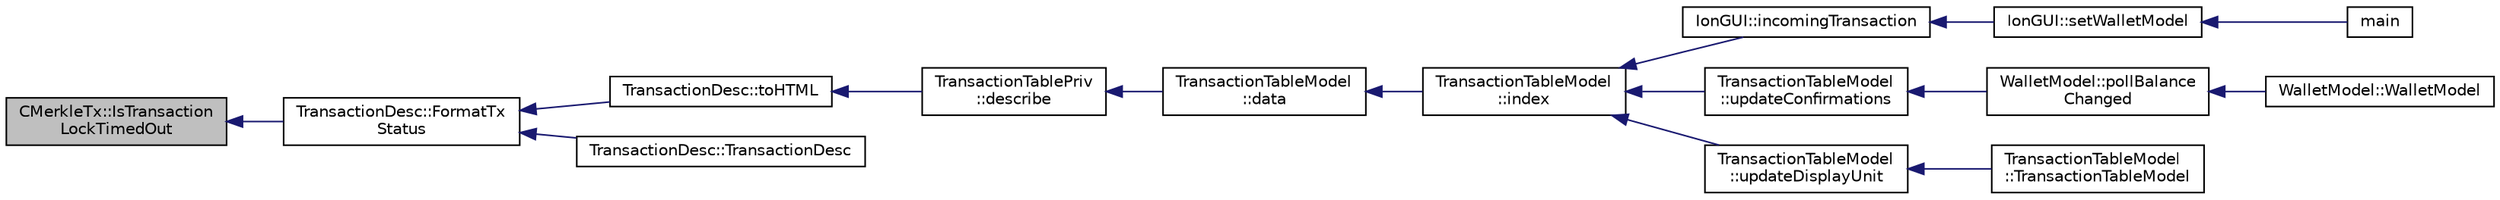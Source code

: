 digraph "CMerkleTx::IsTransactionLockTimedOut"
{
  edge [fontname="Helvetica",fontsize="10",labelfontname="Helvetica",labelfontsize="10"];
  node [fontname="Helvetica",fontsize="10",shape=record];
  rankdir="LR";
  Node572 [label="CMerkleTx::IsTransaction\lLockTimedOut",height=0.2,width=0.4,color="black", fillcolor="grey75", style="filled", fontcolor="black"];
  Node572 -> Node573 [dir="back",color="midnightblue",fontsize="10",style="solid",fontname="Helvetica"];
  Node573 [label="TransactionDesc::FormatTx\lStatus",height=0.2,width=0.4,color="black", fillcolor="white", style="filled",URL="$d4/da9/class_transaction_desc.html#afcd4db6bf3a341cafe06a57ec31b7531"];
  Node573 -> Node574 [dir="back",color="midnightblue",fontsize="10",style="solid",fontname="Helvetica"];
  Node574 [label="TransactionDesc::toHTML",height=0.2,width=0.4,color="black", fillcolor="white", style="filled",URL="$d4/da9/class_transaction_desc.html#ab7c9dbb2048aae121dd9d75df86e64f4"];
  Node574 -> Node575 [dir="back",color="midnightblue",fontsize="10",style="solid",fontname="Helvetica"];
  Node575 [label="TransactionTablePriv\l::describe",height=0.2,width=0.4,color="black", fillcolor="white", style="filled",URL="$d2/ddb/class_transaction_table_priv.html#ab08d44e16bf6dd95b5b83959b3013780"];
  Node575 -> Node576 [dir="back",color="midnightblue",fontsize="10",style="solid",fontname="Helvetica"];
  Node576 [label="TransactionTableModel\l::data",height=0.2,width=0.4,color="black", fillcolor="white", style="filled",URL="$d7/dfe/class_transaction_table_model.html#a02173c31b6014bff182e320217e30e10"];
  Node576 -> Node577 [dir="back",color="midnightblue",fontsize="10",style="solid",fontname="Helvetica"];
  Node577 [label="TransactionTableModel\l::index",height=0.2,width=0.4,color="black", fillcolor="white", style="filled",URL="$d7/dfe/class_transaction_table_model.html#af3a9a49314f80268a77a704f7f028905"];
  Node577 -> Node578 [dir="back",color="midnightblue",fontsize="10",style="solid",fontname="Helvetica"];
  Node578 [label="IonGUI::incomingTransaction",height=0.2,width=0.4,color="black", fillcolor="white", style="filled",URL="$dc/d0b/class_ion_g_u_i.html#acdb78c5d98fb4528bd0e9f5b9c5ad048",tooltip="Show incoming transaction notification for new transactions. "];
  Node578 -> Node579 [dir="back",color="midnightblue",fontsize="10",style="solid",fontname="Helvetica"];
  Node579 [label="IonGUI::setWalletModel",height=0.2,width=0.4,color="black", fillcolor="white", style="filled",URL="$dc/d0b/class_ion_g_u_i.html#a37f87db65498b036d387c705a749c45d",tooltip="Set the wallet model. "];
  Node579 -> Node580 [dir="back",color="midnightblue",fontsize="10",style="solid",fontname="Helvetica"];
  Node580 [label="main",height=0.2,width=0.4,color="black", fillcolor="white", style="filled",URL="$d5/d2d/ion_8cpp.html#a0ddf1224851353fc92bfbff6f499fa97"];
  Node577 -> Node581 [dir="back",color="midnightblue",fontsize="10",style="solid",fontname="Helvetica"];
  Node581 [label="TransactionTableModel\l::updateConfirmations",height=0.2,width=0.4,color="black", fillcolor="white", style="filled",URL="$d7/dfe/class_transaction_table_model.html#a5899d9eda6465bfb16d2846b6459567e"];
  Node581 -> Node582 [dir="back",color="midnightblue",fontsize="10",style="solid",fontname="Helvetica"];
  Node582 [label="WalletModel::pollBalance\lChanged",height=0.2,width=0.4,color="black", fillcolor="white", style="filled",URL="$d4/d27/class_wallet_model.html#a51469b2d95cfd4bc0a14ee456fca7b95"];
  Node582 -> Node583 [dir="back",color="midnightblue",fontsize="10",style="solid",fontname="Helvetica"];
  Node583 [label="WalletModel::WalletModel",height=0.2,width=0.4,color="black", fillcolor="white", style="filled",URL="$d4/d27/class_wallet_model.html#af50d9654d2f20e4e4f0789dcb64ad6b1"];
  Node577 -> Node584 [dir="back",color="midnightblue",fontsize="10",style="solid",fontname="Helvetica"];
  Node584 [label="TransactionTableModel\l::updateDisplayUnit",height=0.2,width=0.4,color="black", fillcolor="white", style="filled",URL="$d7/dfe/class_transaction_table_model.html#a8b73ff7d72ec2dd69790bc61bbe8575e"];
  Node584 -> Node585 [dir="back",color="midnightblue",fontsize="10",style="solid",fontname="Helvetica"];
  Node585 [label="TransactionTableModel\l::TransactionTableModel",height=0.2,width=0.4,color="black", fillcolor="white", style="filled",URL="$d7/dfe/class_transaction_table_model.html#a6c10b7cab9804eee6df9e049a978dc62"];
  Node573 -> Node586 [dir="back",color="midnightblue",fontsize="10",style="solid",fontname="Helvetica"];
  Node586 [label="TransactionDesc::TransactionDesc",height=0.2,width=0.4,color="black", fillcolor="white", style="filled",URL="$d4/da9/class_transaction_desc.html#a609692b1f24bc1e990f00fad38bf6932"];
}
